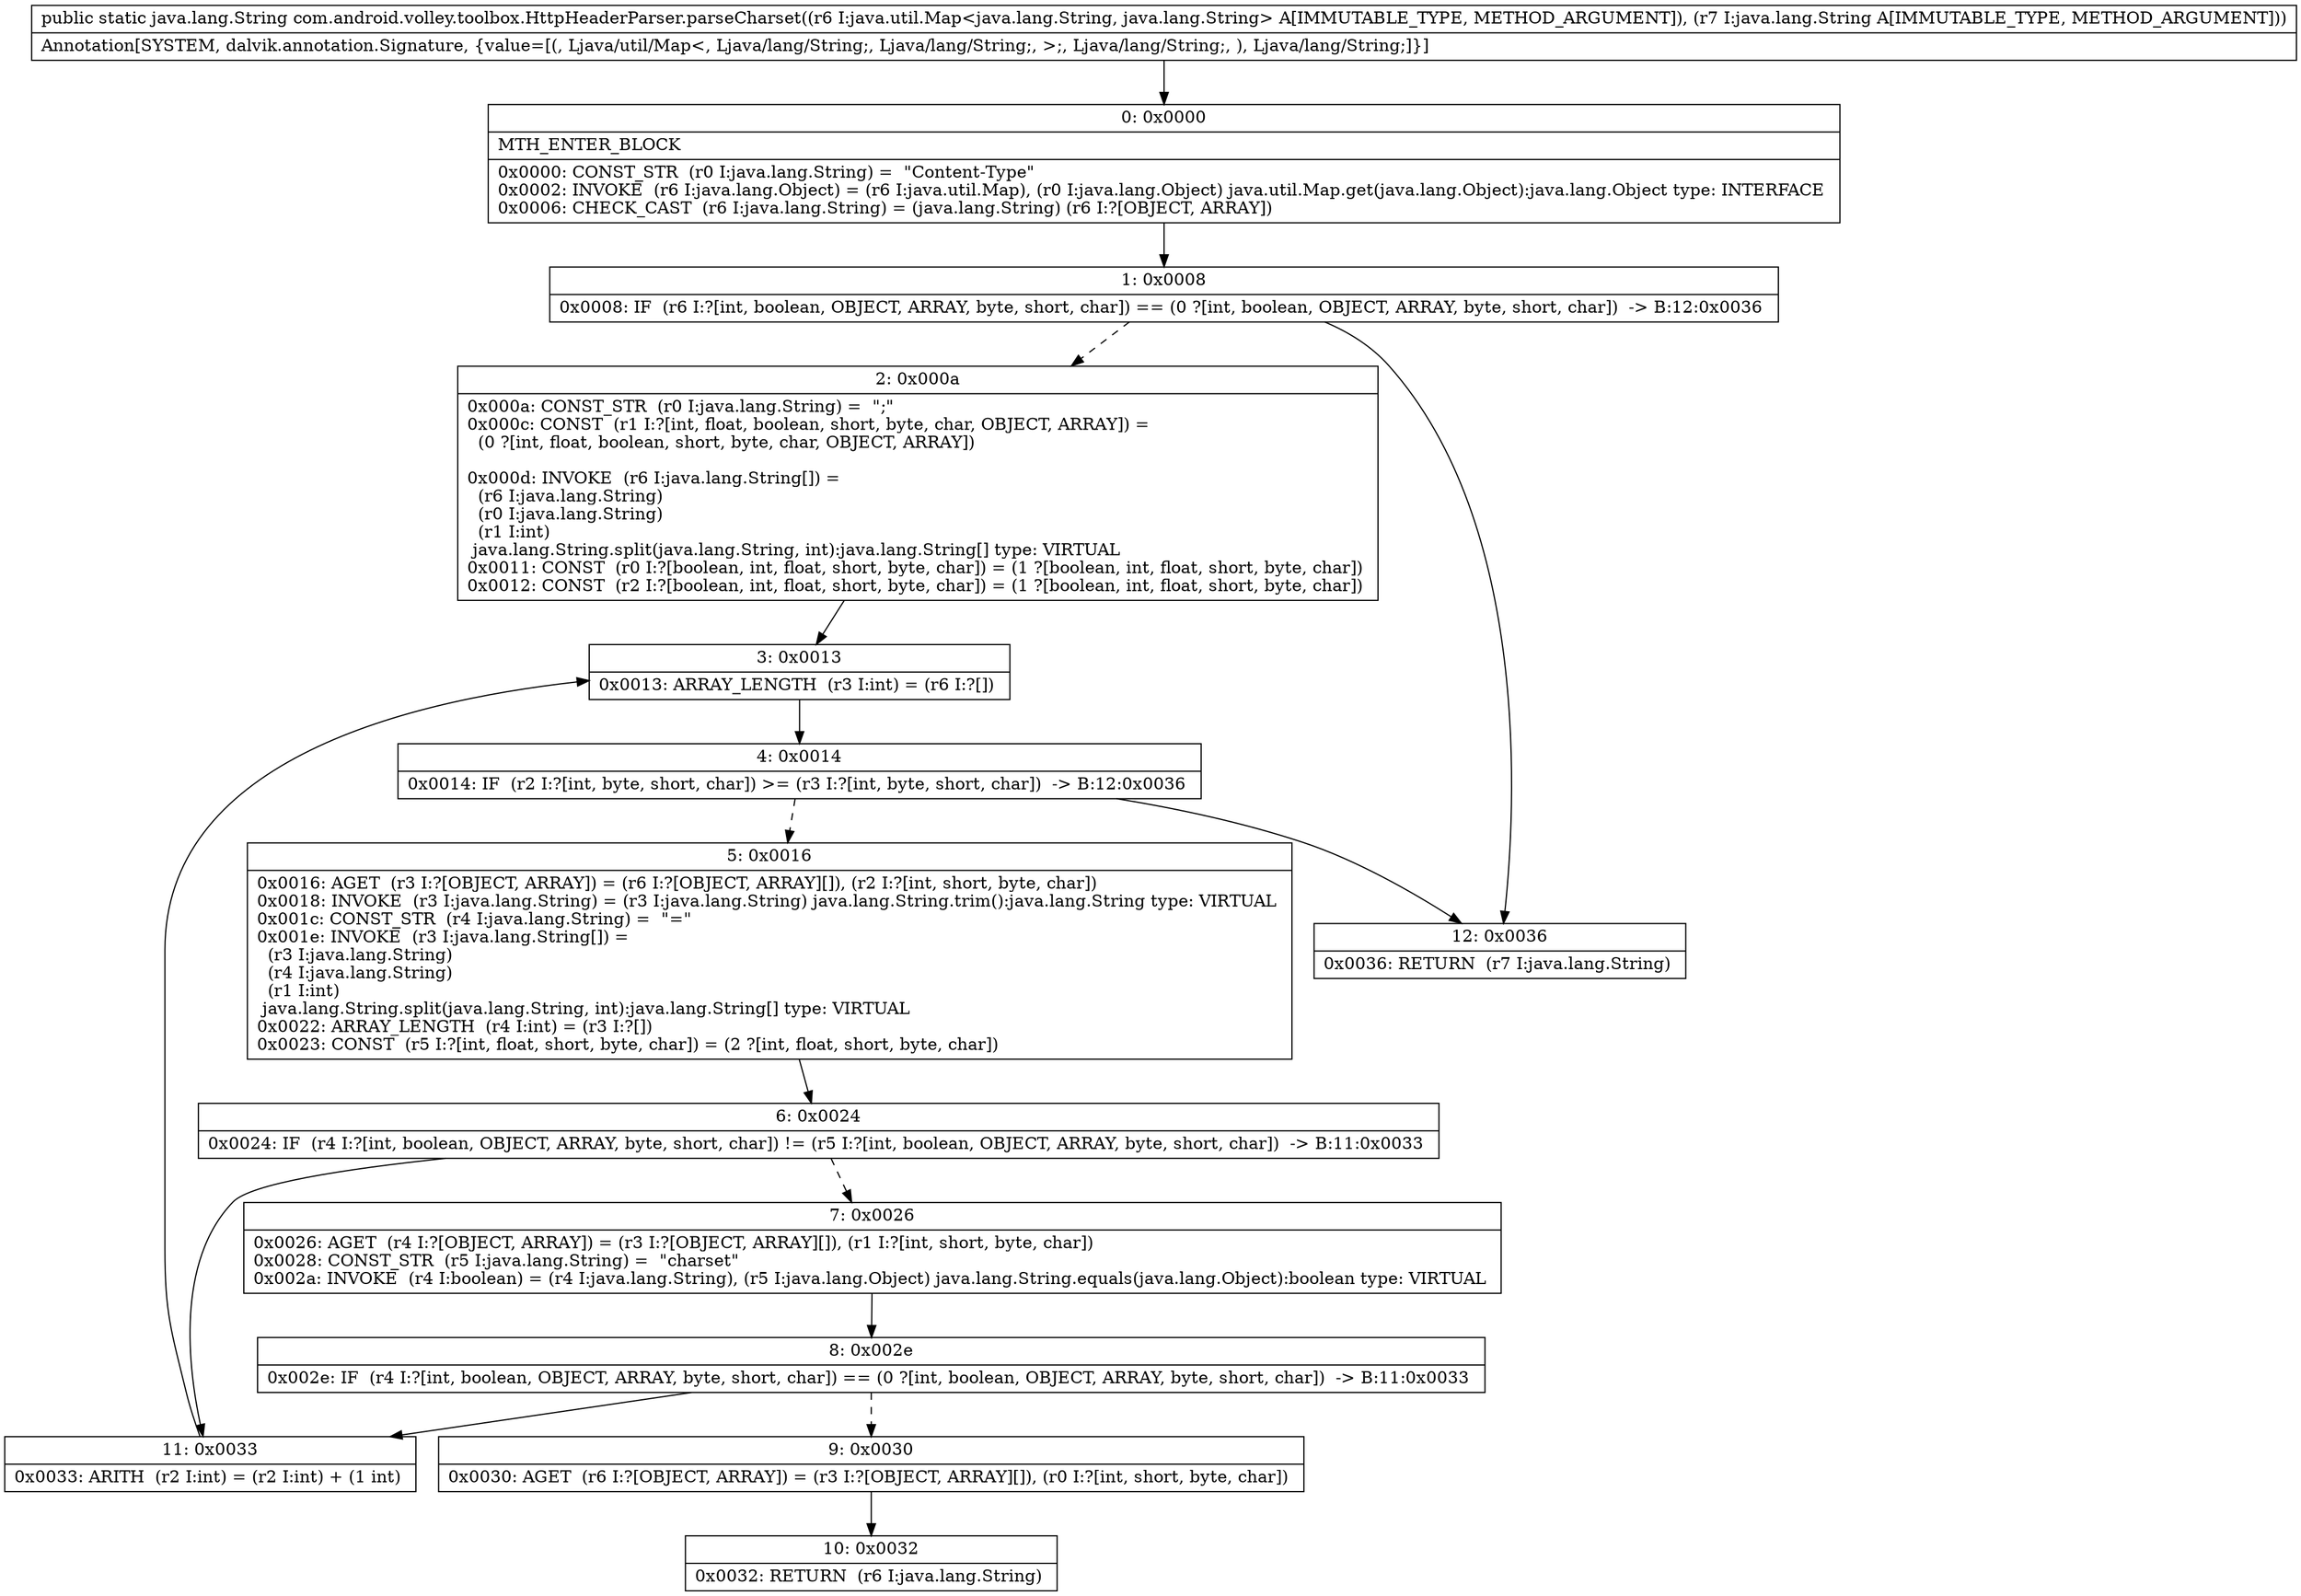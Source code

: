 digraph "CFG forcom.android.volley.toolbox.HttpHeaderParser.parseCharset(Ljava\/util\/Map;Ljava\/lang\/String;)Ljava\/lang\/String;" {
Node_0 [shape=record,label="{0\:\ 0x0000|MTH_ENTER_BLOCK\l|0x0000: CONST_STR  (r0 I:java.lang.String) =  \"Content\-Type\" \l0x0002: INVOKE  (r6 I:java.lang.Object) = (r6 I:java.util.Map), (r0 I:java.lang.Object) java.util.Map.get(java.lang.Object):java.lang.Object type: INTERFACE \l0x0006: CHECK_CAST  (r6 I:java.lang.String) = (java.lang.String) (r6 I:?[OBJECT, ARRAY]) \l}"];
Node_1 [shape=record,label="{1\:\ 0x0008|0x0008: IF  (r6 I:?[int, boolean, OBJECT, ARRAY, byte, short, char]) == (0 ?[int, boolean, OBJECT, ARRAY, byte, short, char])  \-\> B:12:0x0036 \l}"];
Node_2 [shape=record,label="{2\:\ 0x000a|0x000a: CONST_STR  (r0 I:java.lang.String) =  \";\" \l0x000c: CONST  (r1 I:?[int, float, boolean, short, byte, char, OBJECT, ARRAY]) = \l  (0 ?[int, float, boolean, short, byte, char, OBJECT, ARRAY])\l \l0x000d: INVOKE  (r6 I:java.lang.String[]) = \l  (r6 I:java.lang.String)\l  (r0 I:java.lang.String)\l  (r1 I:int)\l java.lang.String.split(java.lang.String, int):java.lang.String[] type: VIRTUAL \l0x0011: CONST  (r0 I:?[boolean, int, float, short, byte, char]) = (1 ?[boolean, int, float, short, byte, char]) \l0x0012: CONST  (r2 I:?[boolean, int, float, short, byte, char]) = (1 ?[boolean, int, float, short, byte, char]) \l}"];
Node_3 [shape=record,label="{3\:\ 0x0013|0x0013: ARRAY_LENGTH  (r3 I:int) = (r6 I:?[]) \l}"];
Node_4 [shape=record,label="{4\:\ 0x0014|0x0014: IF  (r2 I:?[int, byte, short, char]) \>= (r3 I:?[int, byte, short, char])  \-\> B:12:0x0036 \l}"];
Node_5 [shape=record,label="{5\:\ 0x0016|0x0016: AGET  (r3 I:?[OBJECT, ARRAY]) = (r6 I:?[OBJECT, ARRAY][]), (r2 I:?[int, short, byte, char]) \l0x0018: INVOKE  (r3 I:java.lang.String) = (r3 I:java.lang.String) java.lang.String.trim():java.lang.String type: VIRTUAL \l0x001c: CONST_STR  (r4 I:java.lang.String) =  \"=\" \l0x001e: INVOKE  (r3 I:java.lang.String[]) = \l  (r3 I:java.lang.String)\l  (r4 I:java.lang.String)\l  (r1 I:int)\l java.lang.String.split(java.lang.String, int):java.lang.String[] type: VIRTUAL \l0x0022: ARRAY_LENGTH  (r4 I:int) = (r3 I:?[]) \l0x0023: CONST  (r5 I:?[int, float, short, byte, char]) = (2 ?[int, float, short, byte, char]) \l}"];
Node_6 [shape=record,label="{6\:\ 0x0024|0x0024: IF  (r4 I:?[int, boolean, OBJECT, ARRAY, byte, short, char]) != (r5 I:?[int, boolean, OBJECT, ARRAY, byte, short, char])  \-\> B:11:0x0033 \l}"];
Node_7 [shape=record,label="{7\:\ 0x0026|0x0026: AGET  (r4 I:?[OBJECT, ARRAY]) = (r3 I:?[OBJECT, ARRAY][]), (r1 I:?[int, short, byte, char]) \l0x0028: CONST_STR  (r5 I:java.lang.String) =  \"charset\" \l0x002a: INVOKE  (r4 I:boolean) = (r4 I:java.lang.String), (r5 I:java.lang.Object) java.lang.String.equals(java.lang.Object):boolean type: VIRTUAL \l}"];
Node_8 [shape=record,label="{8\:\ 0x002e|0x002e: IF  (r4 I:?[int, boolean, OBJECT, ARRAY, byte, short, char]) == (0 ?[int, boolean, OBJECT, ARRAY, byte, short, char])  \-\> B:11:0x0033 \l}"];
Node_9 [shape=record,label="{9\:\ 0x0030|0x0030: AGET  (r6 I:?[OBJECT, ARRAY]) = (r3 I:?[OBJECT, ARRAY][]), (r0 I:?[int, short, byte, char]) \l}"];
Node_10 [shape=record,label="{10\:\ 0x0032|0x0032: RETURN  (r6 I:java.lang.String) \l}"];
Node_11 [shape=record,label="{11\:\ 0x0033|0x0033: ARITH  (r2 I:int) = (r2 I:int) + (1 int) \l}"];
Node_12 [shape=record,label="{12\:\ 0x0036|0x0036: RETURN  (r7 I:java.lang.String) \l}"];
MethodNode[shape=record,label="{public static java.lang.String com.android.volley.toolbox.HttpHeaderParser.parseCharset((r6 I:java.util.Map\<java.lang.String, java.lang.String\> A[IMMUTABLE_TYPE, METHOD_ARGUMENT]), (r7 I:java.lang.String A[IMMUTABLE_TYPE, METHOD_ARGUMENT]))  | Annotation[SYSTEM, dalvik.annotation.Signature, \{value=[(, Ljava\/util\/Map\<, Ljava\/lang\/String;, Ljava\/lang\/String;, \>;, Ljava\/lang\/String;, ), Ljava\/lang\/String;]\}]\l}"];
MethodNode -> Node_0;
Node_0 -> Node_1;
Node_1 -> Node_2[style=dashed];
Node_1 -> Node_12;
Node_2 -> Node_3;
Node_3 -> Node_4;
Node_4 -> Node_5[style=dashed];
Node_4 -> Node_12;
Node_5 -> Node_6;
Node_6 -> Node_7[style=dashed];
Node_6 -> Node_11;
Node_7 -> Node_8;
Node_8 -> Node_9[style=dashed];
Node_8 -> Node_11;
Node_9 -> Node_10;
Node_11 -> Node_3;
}

